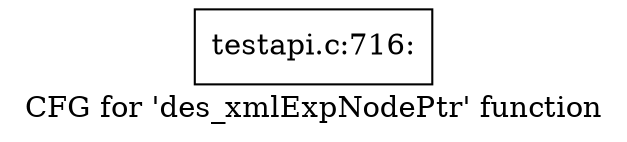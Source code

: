 digraph "CFG for 'des_xmlExpNodePtr' function" {
	label="CFG for 'des_xmlExpNodePtr' function";

	Node0x52a10f0 [shape=record,label="{testapi.c:716:}"];
}
